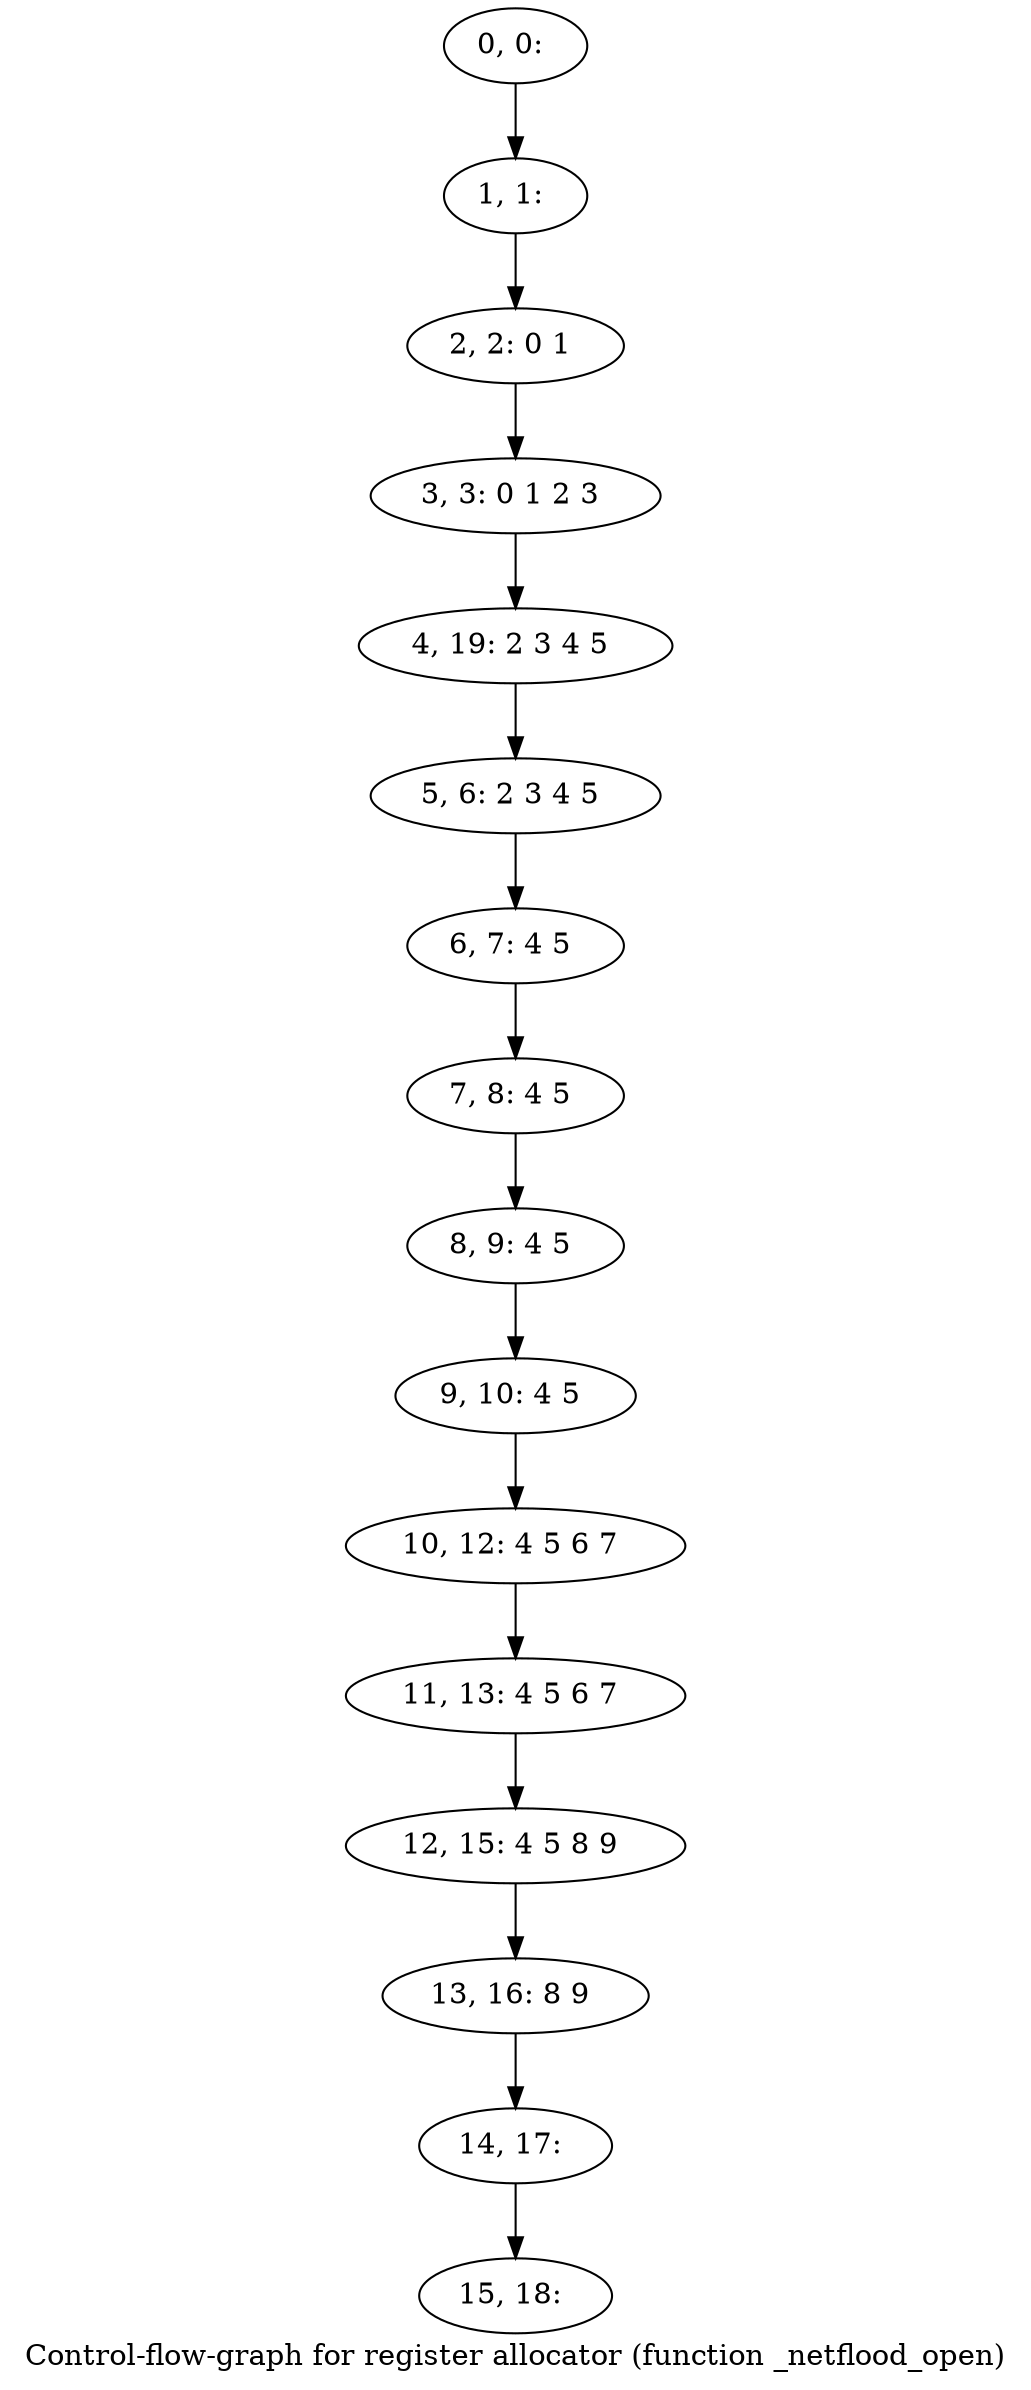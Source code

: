 digraph G {
graph [label="Control-flow-graph for register allocator (function _netflood_open)"]
0[label="0, 0: "];
1[label="1, 1: "];
2[label="2, 2: 0 1 "];
3[label="3, 3: 0 1 2 3 "];
4[label="4, 19: 2 3 4 5 "];
5[label="5, 6: 2 3 4 5 "];
6[label="6, 7: 4 5 "];
7[label="7, 8: 4 5 "];
8[label="8, 9: 4 5 "];
9[label="9, 10: 4 5 "];
10[label="10, 12: 4 5 6 7 "];
11[label="11, 13: 4 5 6 7 "];
12[label="12, 15: 4 5 8 9 "];
13[label="13, 16: 8 9 "];
14[label="14, 17: "];
15[label="15, 18: "];
0->1 ;
1->2 ;
2->3 ;
3->4 ;
4->5 ;
5->6 ;
6->7 ;
7->8 ;
8->9 ;
9->10 ;
10->11 ;
11->12 ;
12->13 ;
13->14 ;
14->15 ;
}
